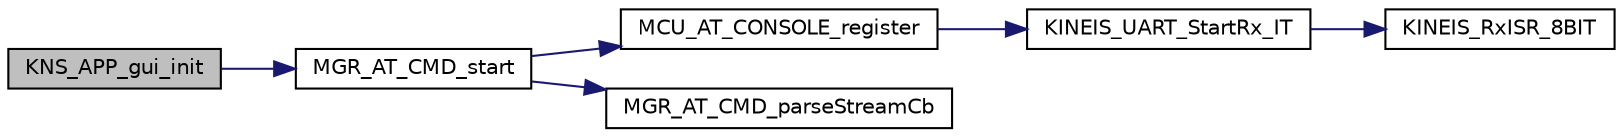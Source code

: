 digraph "KNS_APP_gui_init"
{
 // INTERACTIVE_SVG=YES
 // LATEX_PDF_SIZE
  edge [fontname="Helvetica",fontsize="10",labelfontname="Helvetica",labelfontsize="10"];
  node [fontname="Helvetica",fontsize="10",shape=record];
  rankdir="LR";
  Node1 [label="KNS_APP_gui_init",height=0.2,width=0.4,color="black", fillcolor="grey75", style="filled", fontcolor="black",tooltip="Init function needed for the application SW running in front of the GUI."];
  Node1 -> Node2 [color="midnightblue",fontsize="10",style="solid",fontname="Helvetica"];
  Node2 [label="MGR_AT_CMD_start",height=0.2,width=0.4,color="black", fillcolor="white", style="filled",URL="$d0/d0f/group___m_g_r___a_t___c_m_d.html#ga8edd80aa91125cf8b5f711cd822df02a",tooltip="main API used to start AT command Manager"];
  Node2 -> Node3 [color="midnightblue",fontsize="10",style="solid",fontname="Helvetica"];
  Node3 [label="MCU_AT_CONSOLE_register",height=0.2,width=0.4,color="black", fillcolor="white", style="filled",URL="$d8/d62/group___m_c_u___a_p_p___w_r_a_p_p_e_r_s.html#ga74be300679e0b76678c55d7c8b609e6a",tooltip="Start AT CMD console for AT cmd reception."];
  Node3 -> Node4 [color="midnightblue",fontsize="10",style="solid",fontname="Helvetica"];
  Node4 [label="KINEIS_UART_StartRx_IT",height=0.2,width=0.4,color="black", fillcolor="white", style="filled",URL="$d8/d62/group___m_c_u___a_p_p___w_r_a_p_p_e_r_s.html#ga2fbcd5790071dab1b10a9196607692b8",tooltip="Enable and start RX interrupt from UART."];
  Node4 -> Node5 [color="midnightblue",fontsize="10",style="solid",fontname="Helvetica"];
  Node5 [label="KINEIS_RxISR_8BIT",height=0.2,width=0.4,color="black", fillcolor="white", style="filled",URL="$d8/d62/group___m_c_u___a_p_p___w_r_a_p_p_e_r_s.html#gaeda0953e4ffe9aae0475009c1d221944",tooltip="RX interrupt handler for 7 or 8 bits data word length ."];
  Node2 -> Node6 [color="midnightblue",fontsize="10",style="solid",fontname="Helvetica"];
  Node6 [label="MGR_AT_CMD_parseStreamCb",height=0.2,width=0.4,color="black", fillcolor="white", style="filled",URL="$d0/d0f/group___m_g_r___a_t___c_m_d.html#ga8a8d9cacd2053d0c96e923fc183ac4ad",tooltip="API used to extract the latest AT cmds from the incoming received data stream."];
}
